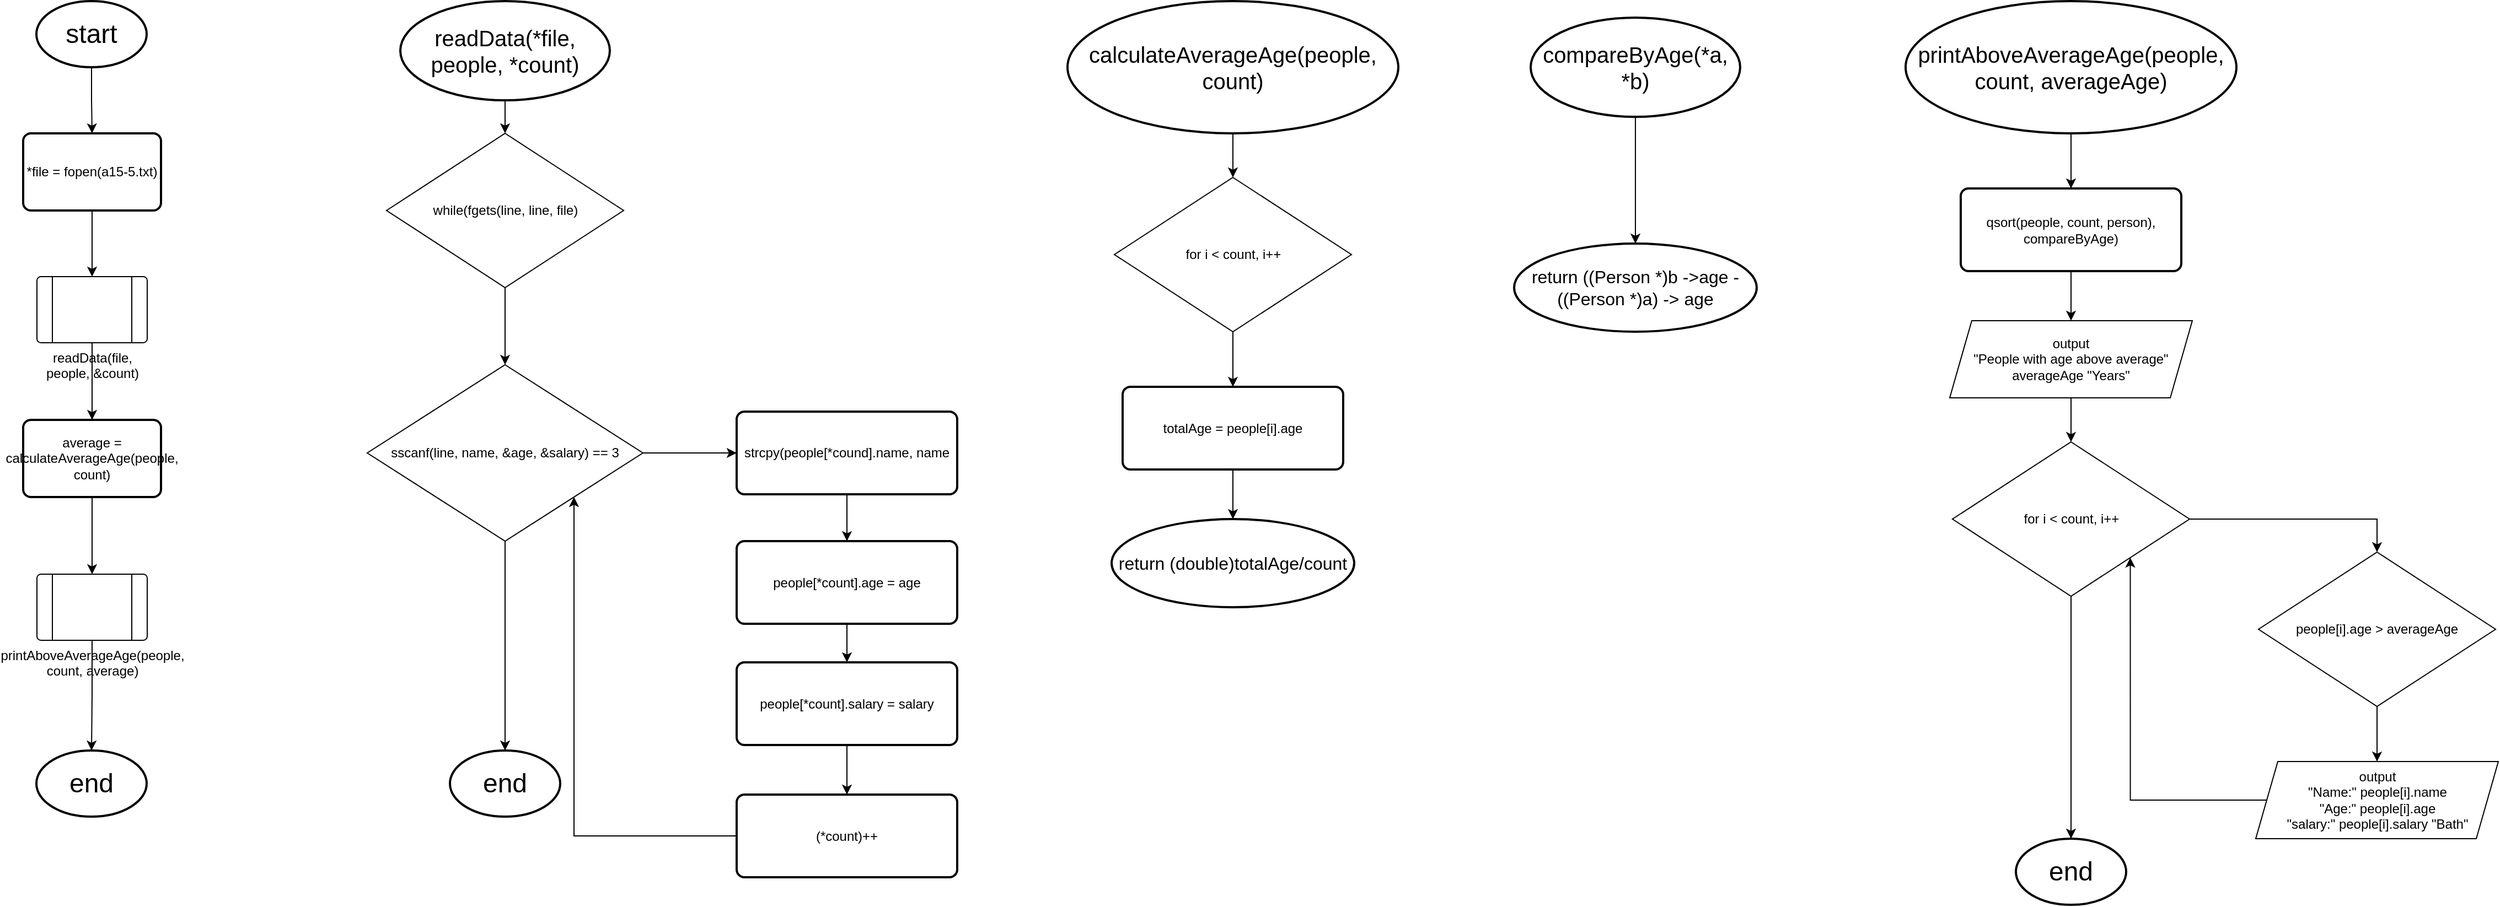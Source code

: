 <mxfile version="25.0.3">
  <diagram name="Page-1" id="E_d6SNuzFnSDlTJf4Jio">
    <mxGraphModel dx="2868" dy="1492" grid="1" gridSize="10" guides="1" tooltips="1" connect="1" arrows="1" fold="1" page="1" pageScale="1" pageWidth="850" pageHeight="1100" math="0" shadow="0">
      <root>
        <mxCell id="0" />
        <mxCell id="1" parent="0" />
        <mxCell id="i4o2ZJ1X1fqNZL82Gns1-7" style="edgeStyle=orthogonalEdgeStyle;rounded=0;orthogonalLoop=1;jettySize=auto;html=1;entryX=0.5;entryY=0;entryDx=0;entryDy=0;" edge="1" parent="1" source="i4o2ZJ1X1fqNZL82Gns1-1" target="i4o2ZJ1X1fqNZL82Gns1-3">
          <mxGeometry relative="1" as="geometry" />
        </mxCell>
        <mxCell id="i4o2ZJ1X1fqNZL82Gns1-1" value="&lt;font style=&quot;font-size: 24px;&quot;&gt;start&lt;/font&gt;" style="strokeWidth=2;html=1;shape=mxgraph.flowchart.start_1;whiteSpace=wrap;" vertex="1" parent="1">
          <mxGeometry x="375" y="40" width="100" height="60" as="geometry" />
        </mxCell>
        <mxCell id="i4o2ZJ1X1fqNZL82Gns1-2" value="&lt;font style=&quot;font-size: 24px;&quot;&gt;end&lt;/font&gt;" style="strokeWidth=2;html=1;shape=mxgraph.flowchart.start_1;whiteSpace=wrap;" vertex="1" parent="1">
          <mxGeometry x="375" y="720" width="100" height="60" as="geometry" />
        </mxCell>
        <mxCell id="i4o2ZJ1X1fqNZL82Gns1-12" style="edgeStyle=orthogonalEdgeStyle;rounded=0;orthogonalLoop=1;jettySize=auto;html=1;exitX=0.5;exitY=1;exitDx=0;exitDy=0;entryX=0.5;entryY=0;entryDx=0;entryDy=0;" edge="1" parent="1" source="i4o2ZJ1X1fqNZL82Gns1-3" target="i4o2ZJ1X1fqNZL82Gns1-11">
          <mxGeometry relative="1" as="geometry" />
        </mxCell>
        <mxCell id="i4o2ZJ1X1fqNZL82Gns1-3" value="*file = fopen(a15-5.txt)" style="rounded=1;whiteSpace=wrap;html=1;absoluteArcSize=1;arcSize=14;strokeWidth=2;" vertex="1" parent="1">
          <mxGeometry x="363" y="160" width="125" height="70" as="geometry" />
        </mxCell>
        <mxCell id="i4o2ZJ1X1fqNZL82Gns1-14" style="edgeStyle=orthogonalEdgeStyle;rounded=0;orthogonalLoop=1;jettySize=auto;html=1;entryX=0.5;entryY=0;entryDx=0;entryDy=0;" edge="1" parent="1" source="i4o2ZJ1X1fqNZL82Gns1-4" target="i4o2ZJ1X1fqNZL82Gns1-6">
          <mxGeometry relative="1" as="geometry" />
        </mxCell>
        <mxCell id="i4o2ZJ1X1fqNZL82Gns1-4" value="average = calculateAverageAge(people, count)" style="rounded=1;whiteSpace=wrap;html=1;absoluteArcSize=1;arcSize=14;strokeWidth=2;" vertex="1" parent="1">
          <mxGeometry x="363" y="420" width="125" height="70" as="geometry" />
        </mxCell>
        <mxCell id="i4o2ZJ1X1fqNZL82Gns1-15" style="edgeStyle=orthogonalEdgeStyle;rounded=0;orthogonalLoop=1;jettySize=auto;html=1;" edge="1" parent="1" source="i4o2ZJ1X1fqNZL82Gns1-6" target="i4o2ZJ1X1fqNZL82Gns1-2">
          <mxGeometry relative="1" as="geometry" />
        </mxCell>
        <mxCell id="i4o2ZJ1X1fqNZL82Gns1-6" value="printAboveAverageAge(people, count, average)" style="verticalLabelPosition=bottom;verticalAlign=top;html=1;shape=process;whiteSpace=wrap;rounded=1;size=0.14;arcSize=6;" vertex="1" parent="1">
          <mxGeometry x="375.5" y="560" width="100" height="60" as="geometry" />
        </mxCell>
        <mxCell id="i4o2ZJ1X1fqNZL82Gns1-13" style="edgeStyle=orthogonalEdgeStyle;rounded=0;orthogonalLoop=1;jettySize=auto;html=1;entryX=0.5;entryY=0;entryDx=0;entryDy=0;" edge="1" parent="1" source="i4o2ZJ1X1fqNZL82Gns1-11" target="i4o2ZJ1X1fqNZL82Gns1-4">
          <mxGeometry relative="1" as="geometry" />
        </mxCell>
        <mxCell id="i4o2ZJ1X1fqNZL82Gns1-11" value="readData(file, people, &amp;amp;count)" style="verticalLabelPosition=bottom;verticalAlign=top;html=1;shape=process;whiteSpace=wrap;rounded=1;size=0.14;arcSize=6;" vertex="1" parent="1">
          <mxGeometry x="375.5" y="290" width="100" height="60" as="geometry" />
        </mxCell>
        <mxCell id="i4o2ZJ1X1fqNZL82Gns1-23" style="edgeStyle=orthogonalEdgeStyle;rounded=0;orthogonalLoop=1;jettySize=auto;html=1;entryX=0.5;entryY=0;entryDx=0;entryDy=0;" edge="1" parent="1" source="i4o2ZJ1X1fqNZL82Gns1-17" target="i4o2ZJ1X1fqNZL82Gns1-21">
          <mxGeometry relative="1" as="geometry" />
        </mxCell>
        <mxCell id="i4o2ZJ1X1fqNZL82Gns1-17" value="&lt;font style=&quot;font-size: 20px;&quot;&gt;readData(*file, people, *count)&lt;/font&gt;" style="strokeWidth=2;html=1;shape=mxgraph.flowchart.start_1;whiteSpace=wrap;" vertex="1" parent="1">
          <mxGeometry x="705" y="40" width="190" height="90" as="geometry" />
        </mxCell>
        <mxCell id="i4o2ZJ1X1fqNZL82Gns1-18" value="&lt;font style=&quot;font-size: 24px;&quot;&gt;end&lt;/font&gt;" style="strokeWidth=2;html=1;shape=mxgraph.flowchart.start_1;whiteSpace=wrap;" vertex="1" parent="1">
          <mxGeometry x="750" y="720" width="100" height="60" as="geometry" />
        </mxCell>
        <mxCell id="i4o2ZJ1X1fqNZL82Gns1-25" style="edgeStyle=orthogonalEdgeStyle;rounded=0;orthogonalLoop=1;jettySize=auto;html=1;entryX=0.5;entryY=0;entryDx=0;entryDy=0;" edge="1" parent="1" source="i4o2ZJ1X1fqNZL82Gns1-21" target="i4o2ZJ1X1fqNZL82Gns1-24">
          <mxGeometry relative="1" as="geometry" />
        </mxCell>
        <mxCell id="i4o2ZJ1X1fqNZL82Gns1-21" value="while(fgets(line, line, file)" style="rhombus;whiteSpace=wrap;html=1;" vertex="1" parent="1">
          <mxGeometry x="692.5" y="160" width="215" height="140" as="geometry" />
        </mxCell>
        <mxCell id="i4o2ZJ1X1fqNZL82Gns1-32" style="edgeStyle=orthogonalEdgeStyle;rounded=0;orthogonalLoop=1;jettySize=auto;html=1;entryX=0;entryY=0.5;entryDx=0;entryDy=0;" edge="1" parent="1" source="i4o2ZJ1X1fqNZL82Gns1-24" target="i4o2ZJ1X1fqNZL82Gns1-26">
          <mxGeometry relative="1" as="geometry" />
        </mxCell>
        <mxCell id="i4o2ZJ1X1fqNZL82Gns1-24" value="sscanf(line, name, &amp;amp;age, &amp;amp;salary) == 3" style="rhombus;whiteSpace=wrap;html=1;" vertex="1" parent="1">
          <mxGeometry x="675" y="370" width="250" height="160" as="geometry" />
        </mxCell>
        <mxCell id="i4o2ZJ1X1fqNZL82Gns1-33" style="edgeStyle=orthogonalEdgeStyle;rounded=0;orthogonalLoop=1;jettySize=auto;html=1;entryX=0.5;entryY=0;entryDx=0;entryDy=0;" edge="1" parent="1" source="i4o2ZJ1X1fqNZL82Gns1-26" target="i4o2ZJ1X1fqNZL82Gns1-29">
          <mxGeometry relative="1" as="geometry" />
        </mxCell>
        <mxCell id="i4o2ZJ1X1fqNZL82Gns1-26" value="strcpy(people[*cound].name, name" style="rounded=1;whiteSpace=wrap;html=1;absoluteArcSize=1;arcSize=14;strokeWidth=2;" vertex="1" parent="1">
          <mxGeometry x="1010" y="412.5" width="200" height="75" as="geometry" />
        </mxCell>
        <mxCell id="i4o2ZJ1X1fqNZL82Gns1-34" style="edgeStyle=orthogonalEdgeStyle;rounded=0;orthogonalLoop=1;jettySize=auto;html=1;entryX=0.5;entryY=0;entryDx=0;entryDy=0;" edge="1" parent="1" source="i4o2ZJ1X1fqNZL82Gns1-29" target="i4o2ZJ1X1fqNZL82Gns1-30">
          <mxGeometry relative="1" as="geometry" />
        </mxCell>
        <mxCell id="i4o2ZJ1X1fqNZL82Gns1-29" value="people[*count].age = age" style="rounded=1;whiteSpace=wrap;html=1;absoluteArcSize=1;arcSize=14;strokeWidth=2;" vertex="1" parent="1">
          <mxGeometry x="1010" y="530" width="200" height="75" as="geometry" />
        </mxCell>
        <mxCell id="i4o2ZJ1X1fqNZL82Gns1-35" style="edgeStyle=orthogonalEdgeStyle;rounded=0;orthogonalLoop=1;jettySize=auto;html=1;" edge="1" parent="1" source="i4o2ZJ1X1fqNZL82Gns1-30" target="i4o2ZJ1X1fqNZL82Gns1-31">
          <mxGeometry relative="1" as="geometry" />
        </mxCell>
        <mxCell id="i4o2ZJ1X1fqNZL82Gns1-30" value="people[*count].salary = salary" style="rounded=1;whiteSpace=wrap;html=1;absoluteArcSize=1;arcSize=14;strokeWidth=2;" vertex="1" parent="1">
          <mxGeometry x="1010" y="640" width="200" height="75" as="geometry" />
        </mxCell>
        <mxCell id="i4o2ZJ1X1fqNZL82Gns1-36" style="edgeStyle=orthogonalEdgeStyle;rounded=0;orthogonalLoop=1;jettySize=auto;html=1;entryX=1;entryY=1;entryDx=0;entryDy=0;" edge="1" parent="1" source="i4o2ZJ1X1fqNZL82Gns1-31" target="i4o2ZJ1X1fqNZL82Gns1-24">
          <mxGeometry relative="1" as="geometry" />
        </mxCell>
        <mxCell id="i4o2ZJ1X1fqNZL82Gns1-31" value="(*count)++" style="rounded=1;whiteSpace=wrap;html=1;absoluteArcSize=1;arcSize=14;strokeWidth=2;" vertex="1" parent="1">
          <mxGeometry x="1010" y="760" width="200" height="75" as="geometry" />
        </mxCell>
        <mxCell id="i4o2ZJ1X1fqNZL82Gns1-37" style="edgeStyle=orthogonalEdgeStyle;rounded=0;orthogonalLoop=1;jettySize=auto;html=1;entryX=0.5;entryY=0;entryDx=0;entryDy=0;entryPerimeter=0;" edge="1" parent="1" source="i4o2ZJ1X1fqNZL82Gns1-24" target="i4o2ZJ1X1fqNZL82Gns1-18">
          <mxGeometry relative="1" as="geometry" />
        </mxCell>
        <mxCell id="i4o2ZJ1X1fqNZL82Gns1-45" style="edgeStyle=orthogonalEdgeStyle;rounded=0;orthogonalLoop=1;jettySize=auto;html=1;entryX=0.5;entryY=0;entryDx=0;entryDy=0;" edge="1" parent="1" source="i4o2ZJ1X1fqNZL82Gns1-40" target="i4o2ZJ1X1fqNZL82Gns1-42">
          <mxGeometry relative="1" as="geometry" />
        </mxCell>
        <mxCell id="i4o2ZJ1X1fqNZL82Gns1-40" value="&lt;font style=&quot;font-size: 20px;&quot;&gt;calculateAverageAge(people, count)&lt;/font&gt;" style="strokeWidth=2;html=1;shape=mxgraph.flowchart.start_1;whiteSpace=wrap;" vertex="1" parent="1">
          <mxGeometry x="1310" y="40" width="300" height="120" as="geometry" />
        </mxCell>
        <mxCell id="i4o2ZJ1X1fqNZL82Gns1-41" value="&lt;font style=&quot;font-size: 16px;&quot;&gt;return (double)totalAge/count&lt;/font&gt;" style="strokeWidth=2;html=1;shape=mxgraph.flowchart.start_1;whiteSpace=wrap;" vertex="1" parent="1">
          <mxGeometry x="1350" y="510" width="220" height="80" as="geometry" />
        </mxCell>
        <mxCell id="i4o2ZJ1X1fqNZL82Gns1-46" style="edgeStyle=orthogonalEdgeStyle;rounded=0;orthogonalLoop=1;jettySize=auto;html=1;entryX=0.5;entryY=0;entryDx=0;entryDy=0;" edge="1" parent="1" source="i4o2ZJ1X1fqNZL82Gns1-42" target="i4o2ZJ1X1fqNZL82Gns1-43">
          <mxGeometry relative="1" as="geometry" />
        </mxCell>
        <mxCell id="i4o2ZJ1X1fqNZL82Gns1-42" value="for i &amp;lt; count, i++" style="rhombus;whiteSpace=wrap;html=1;" vertex="1" parent="1">
          <mxGeometry x="1352.5" y="200" width="215" height="140" as="geometry" />
        </mxCell>
        <mxCell id="i4o2ZJ1X1fqNZL82Gns1-43" value="totalAge = people[i].age" style="rounded=1;whiteSpace=wrap;html=1;absoluteArcSize=1;arcSize=14;strokeWidth=2;" vertex="1" parent="1">
          <mxGeometry x="1360" y="390" width="200" height="75" as="geometry" />
        </mxCell>
        <mxCell id="i4o2ZJ1X1fqNZL82Gns1-47" style="edgeStyle=orthogonalEdgeStyle;rounded=0;orthogonalLoop=1;jettySize=auto;html=1;entryX=0.5;entryY=0;entryDx=0;entryDy=0;entryPerimeter=0;" edge="1" parent="1" source="i4o2ZJ1X1fqNZL82Gns1-43" target="i4o2ZJ1X1fqNZL82Gns1-41">
          <mxGeometry relative="1" as="geometry" />
        </mxCell>
        <mxCell id="i4o2ZJ1X1fqNZL82Gns1-48" value="&lt;font style=&quot;font-size: 20px;&quot;&gt;compareByAge(*a, *b)&lt;/font&gt;" style="strokeWidth=2;html=1;shape=mxgraph.flowchart.start_1;whiteSpace=wrap;" vertex="1" parent="1">
          <mxGeometry x="1730" y="55" width="190" height="90" as="geometry" />
        </mxCell>
        <mxCell id="i4o2ZJ1X1fqNZL82Gns1-49" value="&lt;font style=&quot;font-size: 16px;&quot;&gt;return ((Person *)b -&amp;gt;age - ((Person *)a) -&amp;gt; age&lt;/font&gt;" style="strokeWidth=2;html=1;shape=mxgraph.flowchart.start_1;whiteSpace=wrap;" vertex="1" parent="1">
          <mxGeometry x="1715" y="260" width="220" height="80" as="geometry" />
        </mxCell>
        <mxCell id="i4o2ZJ1X1fqNZL82Gns1-50" style="edgeStyle=orthogonalEdgeStyle;rounded=0;orthogonalLoop=1;jettySize=auto;html=1;entryX=0.5;entryY=0;entryDx=0;entryDy=0;entryPerimeter=0;" edge="1" parent="1" source="i4o2ZJ1X1fqNZL82Gns1-48" target="i4o2ZJ1X1fqNZL82Gns1-49">
          <mxGeometry relative="1" as="geometry" />
        </mxCell>
        <mxCell id="i4o2ZJ1X1fqNZL82Gns1-63" style="edgeStyle=orthogonalEdgeStyle;rounded=0;orthogonalLoop=1;jettySize=auto;html=1;" edge="1" parent="1" source="i4o2ZJ1X1fqNZL82Gns1-51" target="i4o2ZJ1X1fqNZL82Gns1-52">
          <mxGeometry relative="1" as="geometry" />
        </mxCell>
        <mxCell id="i4o2ZJ1X1fqNZL82Gns1-51" value="&lt;font style=&quot;font-size: 20px;&quot;&gt;printAboveAverageAge(people, count, averageAge)&lt;/font&gt;" style="strokeWidth=2;html=1;shape=mxgraph.flowchart.start_1;whiteSpace=wrap;" vertex="1" parent="1">
          <mxGeometry x="2070" y="40" width="300" height="120" as="geometry" />
        </mxCell>
        <mxCell id="i4o2ZJ1X1fqNZL82Gns1-64" style="edgeStyle=orthogonalEdgeStyle;rounded=0;orthogonalLoop=1;jettySize=auto;html=1;entryX=0.5;entryY=0;entryDx=0;entryDy=0;" edge="1" parent="1" source="i4o2ZJ1X1fqNZL82Gns1-52" target="i4o2ZJ1X1fqNZL82Gns1-53">
          <mxGeometry relative="1" as="geometry" />
        </mxCell>
        <mxCell id="i4o2ZJ1X1fqNZL82Gns1-52" value="qsort(people, count, person), compareByAge)" style="rounded=1;whiteSpace=wrap;html=1;absoluteArcSize=1;arcSize=14;strokeWidth=2;" vertex="1" parent="1">
          <mxGeometry x="2120" y="210" width="200" height="75" as="geometry" />
        </mxCell>
        <mxCell id="i4o2ZJ1X1fqNZL82Gns1-65" style="edgeStyle=orthogonalEdgeStyle;rounded=0;orthogonalLoop=1;jettySize=auto;html=1;entryX=0.5;entryY=0;entryDx=0;entryDy=0;" edge="1" parent="1" source="i4o2ZJ1X1fqNZL82Gns1-53" target="i4o2ZJ1X1fqNZL82Gns1-54">
          <mxGeometry relative="1" as="geometry" />
        </mxCell>
        <mxCell id="i4o2ZJ1X1fqNZL82Gns1-53" value="output&lt;br&gt;&quot;People with age above average&quot; averageAge &quot;Years&quot;" style="shape=parallelogram;perimeter=parallelogramPerimeter;whiteSpace=wrap;html=1;fixedSize=1;" vertex="1" parent="1">
          <mxGeometry x="2110" y="330" width="220" height="70" as="geometry" />
        </mxCell>
        <mxCell id="i4o2ZJ1X1fqNZL82Gns1-57" style="edgeStyle=orthogonalEdgeStyle;rounded=0;orthogonalLoop=1;jettySize=auto;html=1;entryX=0.5;entryY=0;entryDx=0;entryDy=0;" edge="1" parent="1" source="i4o2ZJ1X1fqNZL82Gns1-54" target="i4o2ZJ1X1fqNZL82Gns1-55">
          <mxGeometry relative="1" as="geometry" />
        </mxCell>
        <mxCell id="i4o2ZJ1X1fqNZL82Gns1-54" value="for i &amp;lt; count, i++" style="rhombus;whiteSpace=wrap;html=1;" vertex="1" parent="1">
          <mxGeometry x="2112.5" y="440" width="215" height="140" as="geometry" />
        </mxCell>
        <mxCell id="i4o2ZJ1X1fqNZL82Gns1-59" style="edgeStyle=orthogonalEdgeStyle;rounded=0;orthogonalLoop=1;jettySize=auto;html=1;entryX=0.5;entryY=0;entryDx=0;entryDy=0;" edge="1" parent="1" source="i4o2ZJ1X1fqNZL82Gns1-55" target="i4o2ZJ1X1fqNZL82Gns1-58">
          <mxGeometry relative="1" as="geometry" />
        </mxCell>
        <mxCell id="i4o2ZJ1X1fqNZL82Gns1-55" value="people[i].age &amp;gt; averageAge" style="rhombus;whiteSpace=wrap;html=1;" vertex="1" parent="1">
          <mxGeometry x="2390" y="540" width="215" height="140" as="geometry" />
        </mxCell>
        <mxCell id="i4o2ZJ1X1fqNZL82Gns1-60" style="edgeStyle=orthogonalEdgeStyle;rounded=0;orthogonalLoop=1;jettySize=auto;html=1;entryX=1;entryY=1;entryDx=0;entryDy=0;" edge="1" parent="1" source="i4o2ZJ1X1fqNZL82Gns1-58" target="i4o2ZJ1X1fqNZL82Gns1-54">
          <mxGeometry relative="1" as="geometry" />
        </mxCell>
        <mxCell id="i4o2ZJ1X1fqNZL82Gns1-58" value="output&lt;div&gt;&quot;Name:&quot; people[i].name&lt;br&gt;&quot;Age:&quot; people[i].age&lt;br&gt;&quot;salary:&quot; people[i].salary &quot;Bath&quot;&lt;/div&gt;" style="shape=parallelogram;perimeter=parallelogramPerimeter;whiteSpace=wrap;html=1;fixedSize=1;" vertex="1" parent="1">
          <mxGeometry x="2387.5" y="730" width="220" height="70" as="geometry" />
        </mxCell>
        <mxCell id="i4o2ZJ1X1fqNZL82Gns1-61" value="&lt;font style=&quot;font-size: 24px;&quot;&gt;end&lt;/font&gt;" style="strokeWidth=2;html=1;shape=mxgraph.flowchart.start_1;whiteSpace=wrap;" vertex="1" parent="1">
          <mxGeometry x="2170" y="800" width="100" height="60" as="geometry" />
        </mxCell>
        <mxCell id="i4o2ZJ1X1fqNZL82Gns1-62" style="edgeStyle=orthogonalEdgeStyle;rounded=0;orthogonalLoop=1;jettySize=auto;html=1;entryX=0.5;entryY=0;entryDx=0;entryDy=0;entryPerimeter=0;" edge="1" parent="1" source="i4o2ZJ1X1fqNZL82Gns1-54" target="i4o2ZJ1X1fqNZL82Gns1-61">
          <mxGeometry relative="1" as="geometry" />
        </mxCell>
      </root>
    </mxGraphModel>
  </diagram>
</mxfile>
